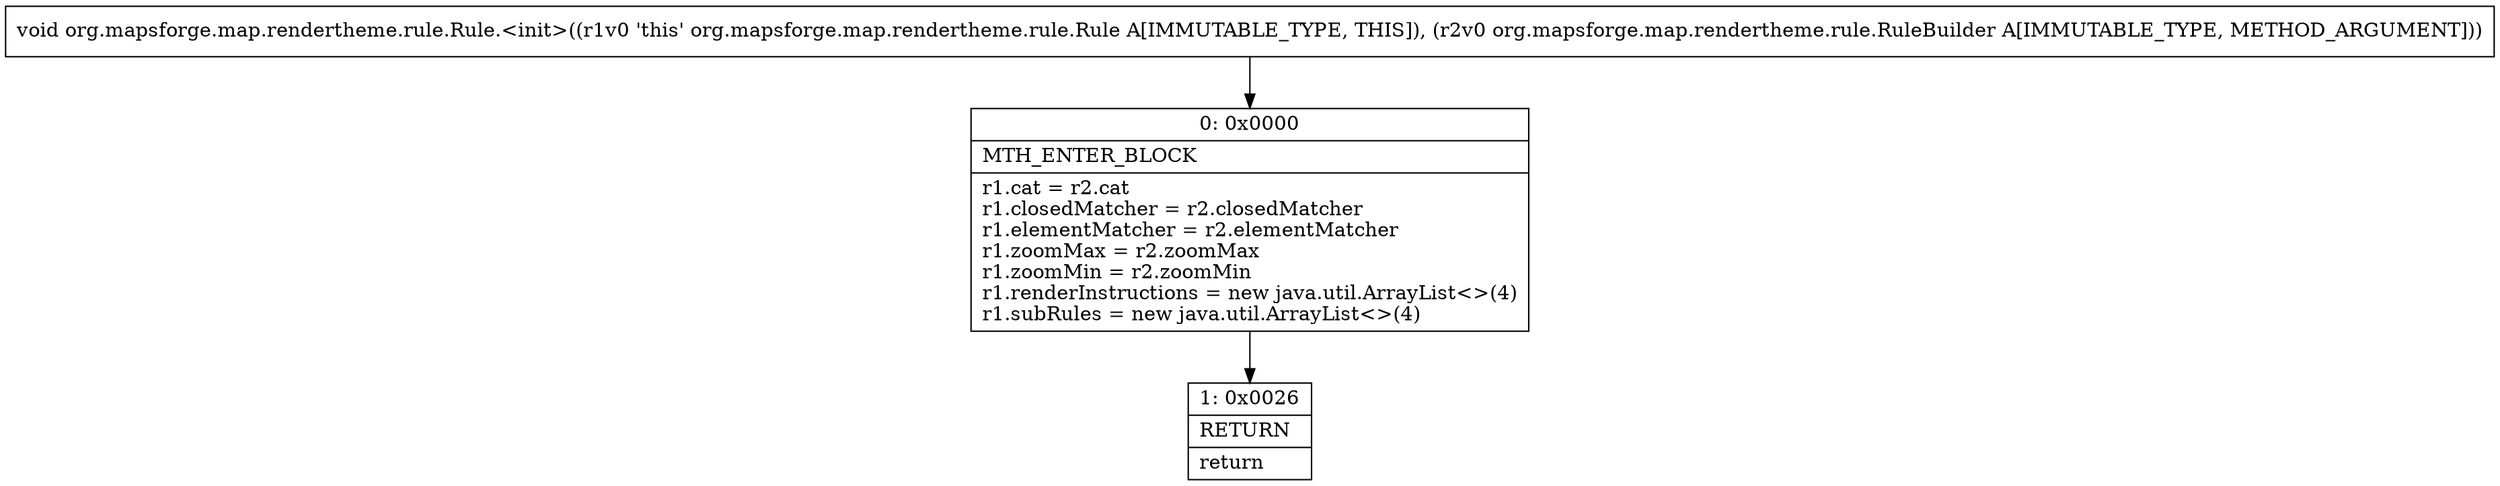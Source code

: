 digraph "CFG fororg.mapsforge.map.rendertheme.rule.Rule.\<init\>(Lorg\/mapsforge\/map\/rendertheme\/rule\/RuleBuilder;)V" {
Node_0 [shape=record,label="{0\:\ 0x0000|MTH_ENTER_BLOCK\l|r1.cat = r2.cat\lr1.closedMatcher = r2.closedMatcher\lr1.elementMatcher = r2.elementMatcher\lr1.zoomMax = r2.zoomMax\lr1.zoomMin = r2.zoomMin\lr1.renderInstructions = new java.util.ArrayList\<\>(4)\lr1.subRules = new java.util.ArrayList\<\>(4)\l}"];
Node_1 [shape=record,label="{1\:\ 0x0026|RETURN\l|return\l}"];
MethodNode[shape=record,label="{void org.mapsforge.map.rendertheme.rule.Rule.\<init\>((r1v0 'this' org.mapsforge.map.rendertheme.rule.Rule A[IMMUTABLE_TYPE, THIS]), (r2v0 org.mapsforge.map.rendertheme.rule.RuleBuilder A[IMMUTABLE_TYPE, METHOD_ARGUMENT])) }"];
MethodNode -> Node_0;
Node_0 -> Node_1;
}

